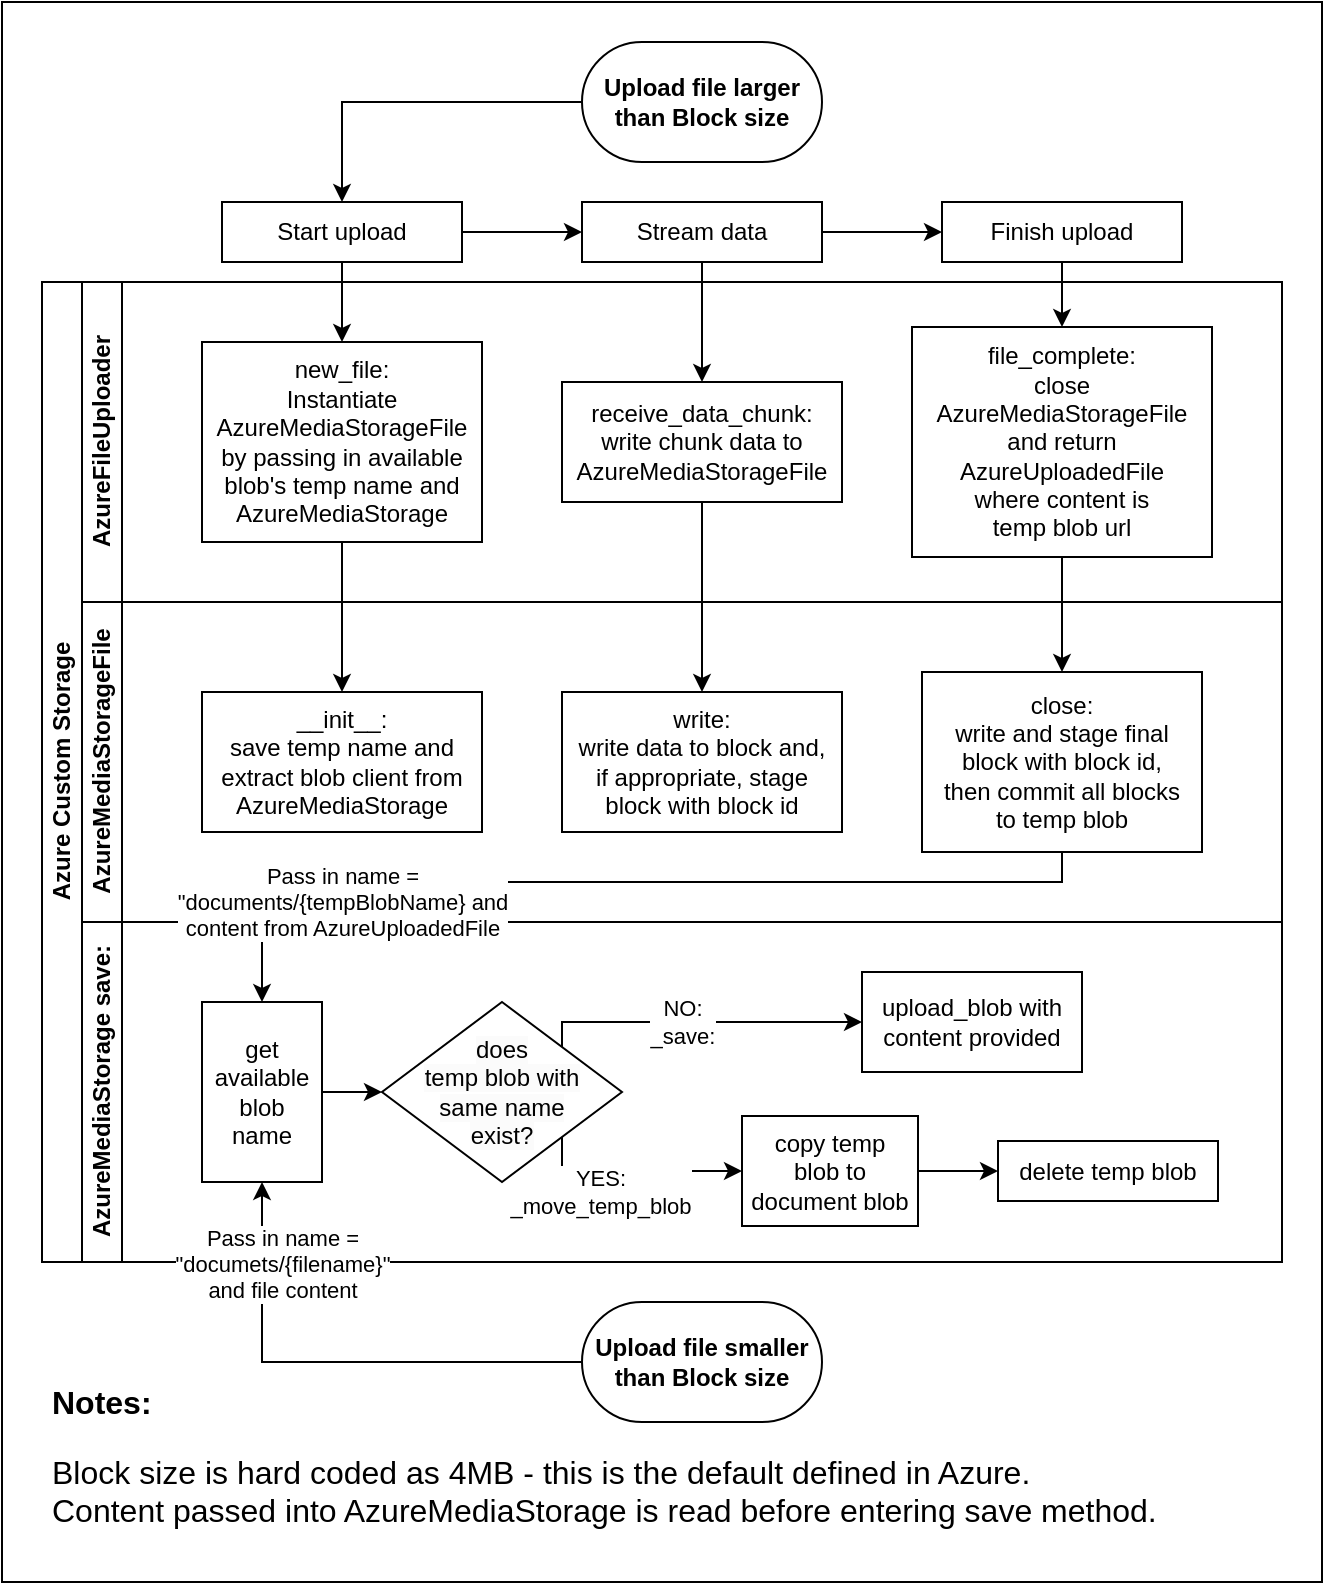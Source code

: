 <mxfile version="23.1.5" type="device">
  <diagram id="prtHgNgQTEPvFCAcTncT" name="Page-1">
    <mxGraphModel dx="1633" dy="1015" grid="1" gridSize="10" guides="1" tooltips="1" connect="1" arrows="1" fold="1" page="1" pageScale="1" pageWidth="827" pageHeight="1169" math="0" shadow="0">
      <root>
        <mxCell id="0" />
        <mxCell id="1" parent="0" />
        <mxCell id="w6huuN22jup78vpG4-We-35" value="" style="rounded=0;whiteSpace=wrap;html=1;" vertex="1" parent="1">
          <mxGeometry x="10" y="10" width="660" height="790" as="geometry" />
        </mxCell>
        <mxCell id="dNxyNK7c78bLwvsdeMH5-19" value="Azure Custom Storage" style="swimlane;html=1;childLayout=stackLayout;resizeParent=1;resizeParentMax=0;horizontal=0;startSize=20;horizontalStack=0;direction=east;" parent="1" vertex="1">
          <mxGeometry x="30" y="150" width="620" height="490" as="geometry" />
        </mxCell>
        <mxCell id="dNxyNK7c78bLwvsdeMH5-20" value="AzureFileUploader" style="swimlane;html=1;startSize=20;horizontal=0;" parent="dNxyNK7c78bLwvsdeMH5-19" vertex="1">
          <mxGeometry x="20" width="600" height="160" as="geometry" />
        </mxCell>
        <mxCell id="dNxyNK7c78bLwvsdeMH5-26" value="new_file:&lt;br&gt;Instantiate AzureMediaStorageFile by passing in available blob&#39;s temp name and&lt;br&gt;AzureMediaStorage" style="rounded=0;whiteSpace=wrap;html=1;fontFamily=Helvetica;fontSize=12;fontColor=#000000;align=center;" parent="dNxyNK7c78bLwvsdeMH5-20" vertex="1">
          <mxGeometry x="60" y="30" width="140" height="100" as="geometry" />
        </mxCell>
        <mxCell id="w6huuN22jup78vpG4-We-4" value="receive_data_chunk:&lt;br&gt;write chunk data to&lt;br&gt;AzureMediaStorageFile" style="rounded=0;whiteSpace=wrap;html=1;fontFamily=Helvetica;fontSize=12;fontColor=#000000;align=center;" vertex="1" parent="dNxyNK7c78bLwvsdeMH5-20">
          <mxGeometry x="240" y="50" width="140" height="60" as="geometry" />
        </mxCell>
        <mxCell id="w6huuN22jup78vpG4-We-5" value="file_complete: &lt;br&gt;close AzureMediaStorageFile&lt;br&gt;and return&lt;br&gt;AzureUploadedFile&lt;br&gt;where content is&lt;br&gt;temp blob url" style="rounded=0;whiteSpace=wrap;html=1;fontFamily=Helvetica;fontSize=12;fontColor=#000000;align=center;" vertex="1" parent="dNxyNK7c78bLwvsdeMH5-20">
          <mxGeometry x="415" y="22.5" width="150" height="115" as="geometry" />
        </mxCell>
        <mxCell id="dNxyNK7c78bLwvsdeMH5-21" value="AzureMediaStorageFile" style="swimlane;html=1;startSize=20;horizontal=0;" parent="dNxyNK7c78bLwvsdeMH5-19" vertex="1">
          <mxGeometry x="20" y="160" width="600" height="160" as="geometry" />
        </mxCell>
        <mxCell id="w6huuN22jup78vpG4-We-6" value="__init__:&lt;br&gt;save temp name and extract blob client from AzureMediaStorage" style="rounded=0;whiteSpace=wrap;html=1;fontFamily=Helvetica;fontSize=12;fontColor=#000000;align=center;" vertex="1" parent="dNxyNK7c78bLwvsdeMH5-21">
          <mxGeometry x="60" y="45" width="140" height="70" as="geometry" />
        </mxCell>
        <mxCell id="w6huuN22jup78vpG4-We-7" value="write:&lt;br&gt;write data to block and,&lt;br&gt;if appropriate, stage&lt;br&gt;block with block id" style="rounded=0;whiteSpace=wrap;html=1;fontFamily=Helvetica;fontSize=12;fontColor=#000000;align=center;" vertex="1" parent="dNxyNK7c78bLwvsdeMH5-21">
          <mxGeometry x="240" y="45" width="140" height="70" as="geometry" />
        </mxCell>
        <mxCell id="w6huuN22jup78vpG4-We-8" value="close:&lt;br&gt;write and stage final block with block id,&lt;br&gt;then commit all blocks&lt;br&gt;to temp blob" style="rounded=0;whiteSpace=wrap;html=1;fontFamily=Helvetica;fontSize=12;fontColor=#000000;align=center;" vertex="1" parent="dNxyNK7c78bLwvsdeMH5-21">
          <mxGeometry x="420" y="35" width="140" height="90" as="geometry" />
        </mxCell>
        <mxCell id="dNxyNK7c78bLwvsdeMH5-22" value="AzureMediaStorage save:" style="swimlane;html=1;startSize=20;horizontal=0;" parent="dNxyNK7c78bLwvsdeMH5-19" vertex="1">
          <mxGeometry x="20" y="320" width="600" height="170" as="geometry" />
        </mxCell>
        <mxCell id="w6huuN22jup78vpG4-We-25" value="YES:&lt;br&gt;_move_temp_blob" style="edgeStyle=orthogonalEdgeStyle;rounded=0;orthogonalLoop=1;jettySize=auto;html=1;exitX=1;exitY=1;exitDx=0;exitDy=0;entryX=0;entryY=0.5;entryDx=0;entryDy=0;" edge="1" parent="dNxyNK7c78bLwvsdeMH5-22" source="w6huuN22jup78vpG4-We-22" target="w6huuN22jup78vpG4-We-23">
          <mxGeometry x="-0.333" y="-10" relative="1" as="geometry">
            <Array as="points">
              <mxPoint x="240" y="125" />
            </Array>
            <mxPoint as="offset" />
          </mxGeometry>
        </mxCell>
        <mxCell id="w6huuN22jup78vpG4-We-26" value="NO:&lt;br&gt;_save:" style="edgeStyle=orthogonalEdgeStyle;rounded=0;orthogonalLoop=1;jettySize=auto;html=1;exitX=1;exitY=0;exitDx=0;exitDy=0;entryX=0;entryY=0.5;entryDx=0;entryDy=0;" edge="1" parent="dNxyNK7c78bLwvsdeMH5-22" source="w6huuN22jup78vpG4-We-22" target="w6huuN22jup78vpG4-We-21">
          <mxGeometry x="-0.108" relative="1" as="geometry">
            <Array as="points">
              <mxPoint x="240" y="50" />
            </Array>
            <mxPoint as="offset" />
          </mxGeometry>
        </mxCell>
        <mxCell id="w6huuN22jup78vpG4-We-22" value="&lt;span style=&quot;color: rgb(0, 0, 0); font-family: Helvetica; font-size: 12px; font-style: normal; font-variant-ligatures: normal; font-variant-caps: normal; font-weight: 400; letter-spacing: normal; orphans: 2; text-align: center; text-indent: 0px; text-transform: none; widows: 2; word-spacing: 0px; -webkit-text-stroke-width: 0px; background-color: rgb(251, 251, 251); text-decoration-thickness: initial; text-decoration-style: initial; text-decoration-color: initial; float: none; display: inline !important;&quot;&gt;does&lt;br&gt;temp blob with&lt;br&gt;same name&lt;br&gt;exist?&lt;/span&gt;" style="rhombus;whiteSpace=wrap;html=1;" vertex="1" parent="dNxyNK7c78bLwvsdeMH5-22">
          <mxGeometry x="150" y="40" width="120" height="90" as="geometry" />
        </mxCell>
        <mxCell id="w6huuN22jup78vpG4-We-33" value="" style="edgeStyle=orthogonalEdgeStyle;rounded=0;orthogonalLoop=1;jettySize=auto;html=1;" edge="1" parent="dNxyNK7c78bLwvsdeMH5-22" source="w6huuN22jup78vpG4-We-23" target="w6huuN22jup78vpG4-We-24">
          <mxGeometry relative="1" as="geometry" />
        </mxCell>
        <mxCell id="w6huuN22jup78vpG4-We-23" value="copy temp&lt;br&gt;blob to document blob" style="rounded=0;whiteSpace=wrap;html=1;" vertex="1" parent="dNxyNK7c78bLwvsdeMH5-22">
          <mxGeometry x="330" y="97" width="88" height="55" as="geometry" />
        </mxCell>
        <mxCell id="w6huuN22jup78vpG4-We-24" value="delete temp blob" style="rounded=0;whiteSpace=wrap;html=1;" vertex="1" parent="dNxyNK7c78bLwvsdeMH5-22">
          <mxGeometry x="458" y="109.5" width="110" height="30" as="geometry" />
        </mxCell>
        <mxCell id="w6huuN22jup78vpG4-We-31" value="" style="edgeStyle=orthogonalEdgeStyle;rounded=0;orthogonalLoop=1;jettySize=auto;html=1;" edge="1" parent="dNxyNK7c78bLwvsdeMH5-22" source="w6huuN22jup78vpG4-We-30" target="w6huuN22jup78vpG4-We-22">
          <mxGeometry relative="1" as="geometry" />
        </mxCell>
        <mxCell id="w6huuN22jup78vpG4-We-30" value="get available blob&lt;br&gt;name" style="rounded=0;whiteSpace=wrap;html=1;" vertex="1" parent="dNxyNK7c78bLwvsdeMH5-22">
          <mxGeometry x="60" y="40" width="60" height="90" as="geometry" />
        </mxCell>
        <mxCell id="w6huuN22jup78vpG4-We-21" value="upload_blob with content provided" style="rounded=0;whiteSpace=wrap;html=1;" vertex="1" parent="dNxyNK7c78bLwvsdeMH5-22">
          <mxGeometry x="390" y="25" width="110" height="50" as="geometry" />
        </mxCell>
        <mxCell id="w6huuN22jup78vpG4-We-18" value="" style="edgeStyle=orthogonalEdgeStyle;rounded=0;orthogonalLoop=1;jettySize=auto;html=1;" edge="1" parent="dNxyNK7c78bLwvsdeMH5-19" source="dNxyNK7c78bLwvsdeMH5-26" target="w6huuN22jup78vpG4-We-6">
          <mxGeometry relative="1" as="geometry" />
        </mxCell>
        <mxCell id="w6huuN22jup78vpG4-We-19" value="" style="edgeStyle=orthogonalEdgeStyle;rounded=0;orthogonalLoop=1;jettySize=auto;html=1;" edge="1" parent="dNxyNK7c78bLwvsdeMH5-19" source="w6huuN22jup78vpG4-We-4" target="w6huuN22jup78vpG4-We-7">
          <mxGeometry relative="1" as="geometry" />
        </mxCell>
        <mxCell id="w6huuN22jup78vpG4-We-20" value="" style="edgeStyle=orthogonalEdgeStyle;rounded=0;orthogonalLoop=1;jettySize=auto;html=1;" edge="1" parent="dNxyNK7c78bLwvsdeMH5-19" source="w6huuN22jup78vpG4-We-5" target="w6huuN22jup78vpG4-We-8">
          <mxGeometry relative="1" as="geometry" />
        </mxCell>
        <mxCell id="w6huuN22jup78vpG4-We-28" value="Pass in name =&lt;br&gt;&quot;documents/{tempBlobName} and&lt;br&gt;content from AzureUploadedFile" style="edgeStyle=orthogonalEdgeStyle;rounded=0;orthogonalLoop=1;jettySize=auto;html=1;exitX=0.5;exitY=1;exitDx=0;exitDy=0;entryX=0.5;entryY=0;entryDx=0;entryDy=0;" edge="1" parent="dNxyNK7c78bLwvsdeMH5-19" source="w6huuN22jup78vpG4-We-8" target="w6huuN22jup78vpG4-We-30">
          <mxGeometry x="0.579" y="10" relative="1" as="geometry">
            <Array as="points">
              <mxPoint x="510" y="300" />
              <mxPoint x="110" y="300" />
            </Array>
            <mxPoint as="offset" />
          </mxGeometry>
        </mxCell>
        <mxCell id="w6huuN22jup78vpG4-We-27" value="Pass in name =&lt;br&gt;&quot;documets/{filename}&quot;&lt;br&gt;and file content" style="edgeStyle=orthogonalEdgeStyle;rounded=0;orthogonalLoop=1;jettySize=auto;html=1;entryX=0.5;entryY=1;entryDx=0;entryDy=0;" edge="1" parent="1" source="w6huuN22jup78vpG4-We-1" target="w6huuN22jup78vpG4-We-30">
          <mxGeometry x="0.67" y="-10" relative="1" as="geometry">
            <mxPoint as="offset" />
          </mxGeometry>
        </mxCell>
        <mxCell id="w6huuN22jup78vpG4-We-1" value="Upload file smaller than Block size" style="rounded=1;whiteSpace=wrap;html=1;arcSize=50;fontStyle=1" vertex="1" parent="1">
          <mxGeometry x="300" y="660" width="120" height="60" as="geometry" />
        </mxCell>
        <mxCell id="w6huuN22jup78vpG4-We-12" style="edgeStyle=orthogonalEdgeStyle;rounded=0;orthogonalLoop=1;jettySize=auto;html=1;exitX=0;exitY=0.5;exitDx=0;exitDy=0;entryX=0.5;entryY=0;entryDx=0;entryDy=0;" edge="1" parent="1" source="w6huuN22jup78vpG4-We-2" target="w6huuN22jup78vpG4-We-9">
          <mxGeometry relative="1" as="geometry" />
        </mxCell>
        <mxCell id="w6huuN22jup78vpG4-We-2" value="Upload file larger&lt;br&gt;than Block size" style="rounded=1;whiteSpace=wrap;html=1;arcSize=50;fontStyle=1" vertex="1" parent="1">
          <mxGeometry x="300" y="30" width="120" height="60" as="geometry" />
        </mxCell>
        <mxCell id="w6huuN22jup78vpG4-We-13" style="edgeStyle=orthogonalEdgeStyle;rounded=0;orthogonalLoop=1;jettySize=auto;html=1;exitX=1;exitY=0.5;exitDx=0;exitDy=0;entryX=0;entryY=0.5;entryDx=0;entryDy=0;" edge="1" parent="1" source="w6huuN22jup78vpG4-We-9" target="w6huuN22jup78vpG4-We-10">
          <mxGeometry relative="1" as="geometry" />
        </mxCell>
        <mxCell id="w6huuN22jup78vpG4-We-15" style="edgeStyle=orthogonalEdgeStyle;rounded=0;orthogonalLoop=1;jettySize=auto;html=1;exitX=0.5;exitY=1;exitDx=0;exitDy=0;entryX=0.5;entryY=0;entryDx=0;entryDy=0;" edge="1" parent="1" source="w6huuN22jup78vpG4-We-9" target="dNxyNK7c78bLwvsdeMH5-26">
          <mxGeometry relative="1" as="geometry" />
        </mxCell>
        <mxCell id="w6huuN22jup78vpG4-We-9" value="Start upload" style="rounded=0;whiteSpace=wrap;html=1;" vertex="1" parent="1">
          <mxGeometry x="120" y="110" width="120" height="30" as="geometry" />
        </mxCell>
        <mxCell id="w6huuN22jup78vpG4-We-14" style="edgeStyle=orthogonalEdgeStyle;rounded=0;orthogonalLoop=1;jettySize=auto;html=1;exitX=1;exitY=0.5;exitDx=0;exitDy=0;entryX=0;entryY=0.5;entryDx=0;entryDy=0;" edge="1" parent="1" source="w6huuN22jup78vpG4-We-10" target="w6huuN22jup78vpG4-We-11">
          <mxGeometry relative="1" as="geometry" />
        </mxCell>
        <mxCell id="w6huuN22jup78vpG4-We-16" style="edgeStyle=orthogonalEdgeStyle;rounded=0;orthogonalLoop=1;jettySize=auto;html=1;exitX=0.5;exitY=1;exitDx=0;exitDy=0;entryX=0.5;entryY=0;entryDx=0;entryDy=0;" edge="1" parent="1" source="w6huuN22jup78vpG4-We-10" target="w6huuN22jup78vpG4-We-4">
          <mxGeometry relative="1" as="geometry" />
        </mxCell>
        <mxCell id="w6huuN22jup78vpG4-We-10" value="Stream data" style="rounded=0;whiteSpace=wrap;html=1;" vertex="1" parent="1">
          <mxGeometry x="300" y="110" width="120" height="30" as="geometry" />
        </mxCell>
        <mxCell id="w6huuN22jup78vpG4-We-17" style="edgeStyle=orthogonalEdgeStyle;rounded=0;orthogonalLoop=1;jettySize=auto;html=1;exitX=0.5;exitY=1;exitDx=0;exitDy=0;entryX=0.5;entryY=0;entryDx=0;entryDy=0;" edge="1" parent="1" source="w6huuN22jup78vpG4-We-11" target="w6huuN22jup78vpG4-We-5">
          <mxGeometry relative="1" as="geometry" />
        </mxCell>
        <mxCell id="w6huuN22jup78vpG4-We-11" value="Finish upload" style="rounded=0;whiteSpace=wrap;html=1;" vertex="1" parent="1">
          <mxGeometry x="480" y="110" width="120" height="30" as="geometry" />
        </mxCell>
        <mxCell id="w6huuN22jup78vpG4-We-36" value="&lt;h1 style=&quot;font-size: 16px;&quot;&gt;&lt;font style=&quot;font-size: 16px;&quot;&gt;Notes:&lt;/font&gt;&lt;/h1&gt;&lt;p style=&quot;font-size: 16px;&quot;&gt;Block size is hard coded as 4MB - this is the default defined in Azure.&lt;br&gt;&lt;span style=&quot;background-color: initial;&quot;&gt;Content passed into AzureMediaStorage is read before entering save method.&lt;/span&gt;&lt;/p&gt;" style="text;html=1;spacing=5;spacingTop=-20;whiteSpace=wrap;overflow=hidden;rounded=0;" vertex="1" parent="1">
          <mxGeometry x="30" y="700" width="620" height="80" as="geometry" />
        </mxCell>
      </root>
    </mxGraphModel>
  </diagram>
</mxfile>
